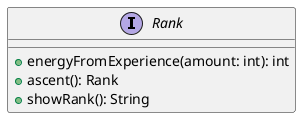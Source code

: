 @startuml
interface Rank {
    +energyFromExperience(amount: int): int
    +ascent(): Rank
    +showRank(): String
}

@enduml